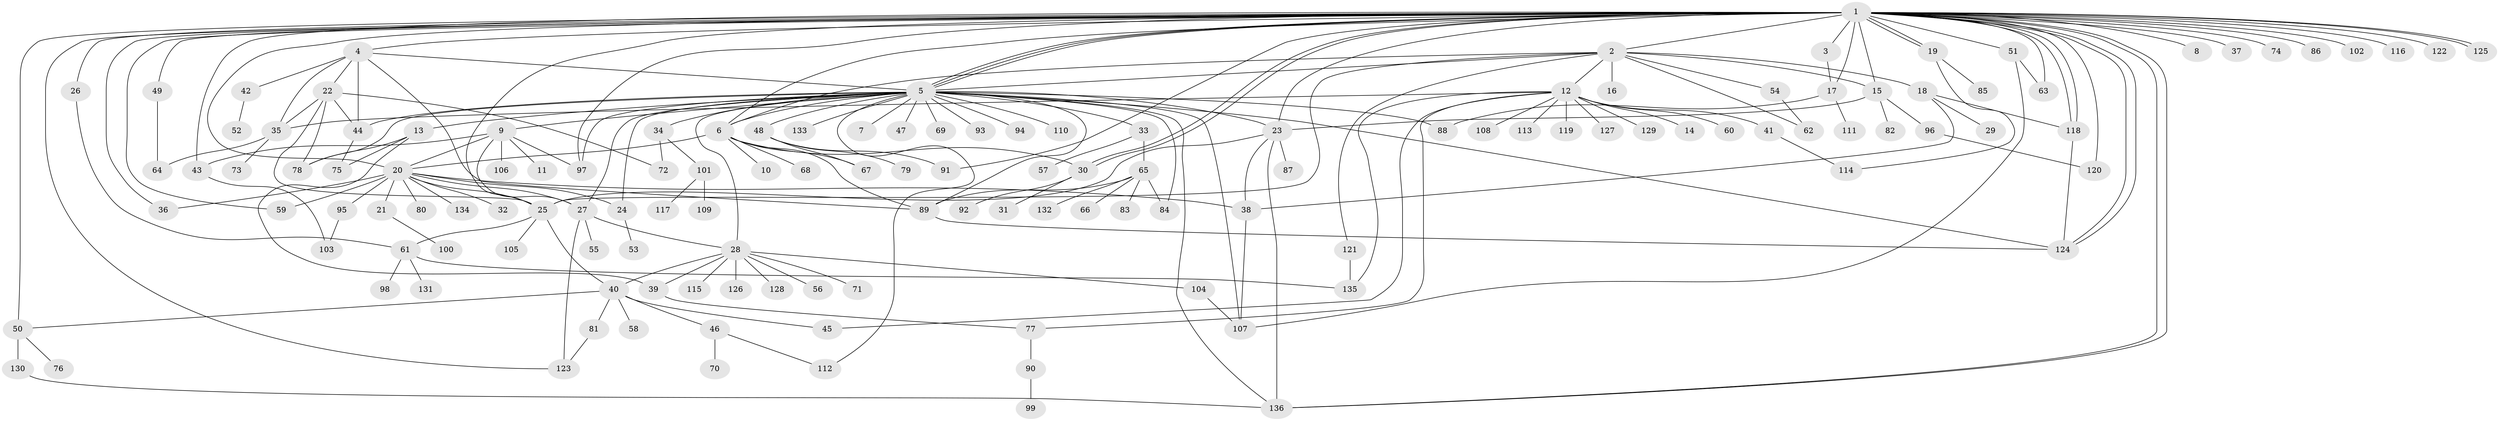 // coarse degree distribution, {1: 0.7962962962962963, 2: 0.07407407407407407, 3: 0.018518518518518517, 7: 0.018518518518518517, 26: 0.018518518518518517, 11: 0.018518518518518517, 14: 0.018518518518518517, 10: 0.018518518518518517, 4: 0.018518518518518517}
// Generated by graph-tools (version 1.1) at 2025/51/03/04/25 21:51:22]
// undirected, 136 vertices, 211 edges
graph export_dot {
graph [start="1"]
  node [color=gray90,style=filled];
  1;
  2;
  3;
  4;
  5;
  6;
  7;
  8;
  9;
  10;
  11;
  12;
  13;
  14;
  15;
  16;
  17;
  18;
  19;
  20;
  21;
  22;
  23;
  24;
  25;
  26;
  27;
  28;
  29;
  30;
  31;
  32;
  33;
  34;
  35;
  36;
  37;
  38;
  39;
  40;
  41;
  42;
  43;
  44;
  45;
  46;
  47;
  48;
  49;
  50;
  51;
  52;
  53;
  54;
  55;
  56;
  57;
  58;
  59;
  60;
  61;
  62;
  63;
  64;
  65;
  66;
  67;
  68;
  69;
  70;
  71;
  72;
  73;
  74;
  75;
  76;
  77;
  78;
  79;
  80;
  81;
  82;
  83;
  84;
  85;
  86;
  87;
  88;
  89;
  90;
  91;
  92;
  93;
  94;
  95;
  96;
  97;
  98;
  99;
  100;
  101;
  102;
  103;
  104;
  105;
  106;
  107;
  108;
  109;
  110;
  111;
  112;
  113;
  114;
  115;
  116;
  117;
  118;
  119;
  120;
  121;
  122;
  123;
  124;
  125;
  126;
  127;
  128;
  129;
  130;
  131;
  132;
  133;
  134;
  135;
  136;
  1 -- 2;
  1 -- 3;
  1 -- 4;
  1 -- 5;
  1 -- 5;
  1 -- 5;
  1 -- 6;
  1 -- 8;
  1 -- 15;
  1 -- 17;
  1 -- 19;
  1 -- 19;
  1 -- 20;
  1 -- 23;
  1 -- 25;
  1 -- 26;
  1 -- 30;
  1 -- 30;
  1 -- 36;
  1 -- 37;
  1 -- 43;
  1 -- 49;
  1 -- 50;
  1 -- 51;
  1 -- 59;
  1 -- 63;
  1 -- 74;
  1 -- 86;
  1 -- 91;
  1 -- 97;
  1 -- 102;
  1 -- 116;
  1 -- 118;
  1 -- 118;
  1 -- 120;
  1 -- 122;
  1 -- 123;
  1 -- 124;
  1 -- 124;
  1 -- 125;
  1 -- 125;
  1 -- 136;
  1 -- 136;
  2 -- 5;
  2 -- 6;
  2 -- 12;
  2 -- 15;
  2 -- 16;
  2 -- 18;
  2 -- 25;
  2 -- 54;
  2 -- 62;
  2 -- 121;
  3 -- 17;
  4 -- 5;
  4 -- 22;
  4 -- 35;
  4 -- 42;
  4 -- 44;
  4 -- 89;
  5 -- 6;
  5 -- 7;
  5 -- 9;
  5 -- 13;
  5 -- 23;
  5 -- 24;
  5 -- 27;
  5 -- 28;
  5 -- 33;
  5 -- 34;
  5 -- 44;
  5 -- 47;
  5 -- 48;
  5 -- 69;
  5 -- 78;
  5 -- 84;
  5 -- 88;
  5 -- 89;
  5 -- 93;
  5 -- 94;
  5 -- 97;
  5 -- 107;
  5 -- 110;
  5 -- 112;
  5 -- 124;
  5 -- 133;
  5 -- 136;
  6 -- 10;
  6 -- 20;
  6 -- 30;
  6 -- 67;
  6 -- 68;
  6 -- 89;
  9 -- 11;
  9 -- 20;
  9 -- 27;
  9 -- 43;
  9 -- 97;
  9 -- 106;
  12 -- 14;
  12 -- 35;
  12 -- 41;
  12 -- 45;
  12 -- 60;
  12 -- 77;
  12 -- 108;
  12 -- 113;
  12 -- 119;
  12 -- 127;
  12 -- 129;
  12 -- 135;
  13 -- 39;
  13 -- 75;
  13 -- 78;
  15 -- 23;
  15 -- 82;
  15 -- 96;
  17 -- 88;
  17 -- 111;
  18 -- 29;
  18 -- 38;
  18 -- 118;
  19 -- 85;
  19 -- 114;
  20 -- 21;
  20 -- 24;
  20 -- 25;
  20 -- 27;
  20 -- 32;
  20 -- 36;
  20 -- 38;
  20 -- 59;
  20 -- 80;
  20 -- 95;
  20 -- 134;
  21 -- 100;
  22 -- 25;
  22 -- 35;
  22 -- 44;
  22 -- 72;
  22 -- 78;
  23 -- 25;
  23 -- 38;
  23 -- 87;
  23 -- 136;
  24 -- 53;
  25 -- 40;
  25 -- 61;
  25 -- 105;
  26 -- 61;
  27 -- 28;
  27 -- 55;
  27 -- 123;
  28 -- 39;
  28 -- 40;
  28 -- 56;
  28 -- 71;
  28 -- 104;
  28 -- 115;
  28 -- 126;
  28 -- 128;
  30 -- 31;
  30 -- 92;
  33 -- 57;
  33 -- 65;
  34 -- 72;
  34 -- 101;
  35 -- 64;
  35 -- 73;
  38 -- 107;
  39 -- 77;
  40 -- 45;
  40 -- 46;
  40 -- 50;
  40 -- 58;
  40 -- 81;
  41 -- 114;
  42 -- 52;
  43 -- 103;
  44 -- 75;
  46 -- 70;
  46 -- 112;
  48 -- 67;
  48 -- 79;
  48 -- 91;
  49 -- 64;
  50 -- 76;
  50 -- 130;
  51 -- 63;
  51 -- 107;
  54 -- 62;
  61 -- 98;
  61 -- 131;
  61 -- 135;
  65 -- 66;
  65 -- 83;
  65 -- 84;
  65 -- 89;
  65 -- 132;
  77 -- 90;
  81 -- 123;
  89 -- 124;
  90 -- 99;
  95 -- 103;
  96 -- 120;
  101 -- 109;
  101 -- 117;
  104 -- 107;
  118 -- 124;
  121 -- 135;
  130 -- 136;
}
